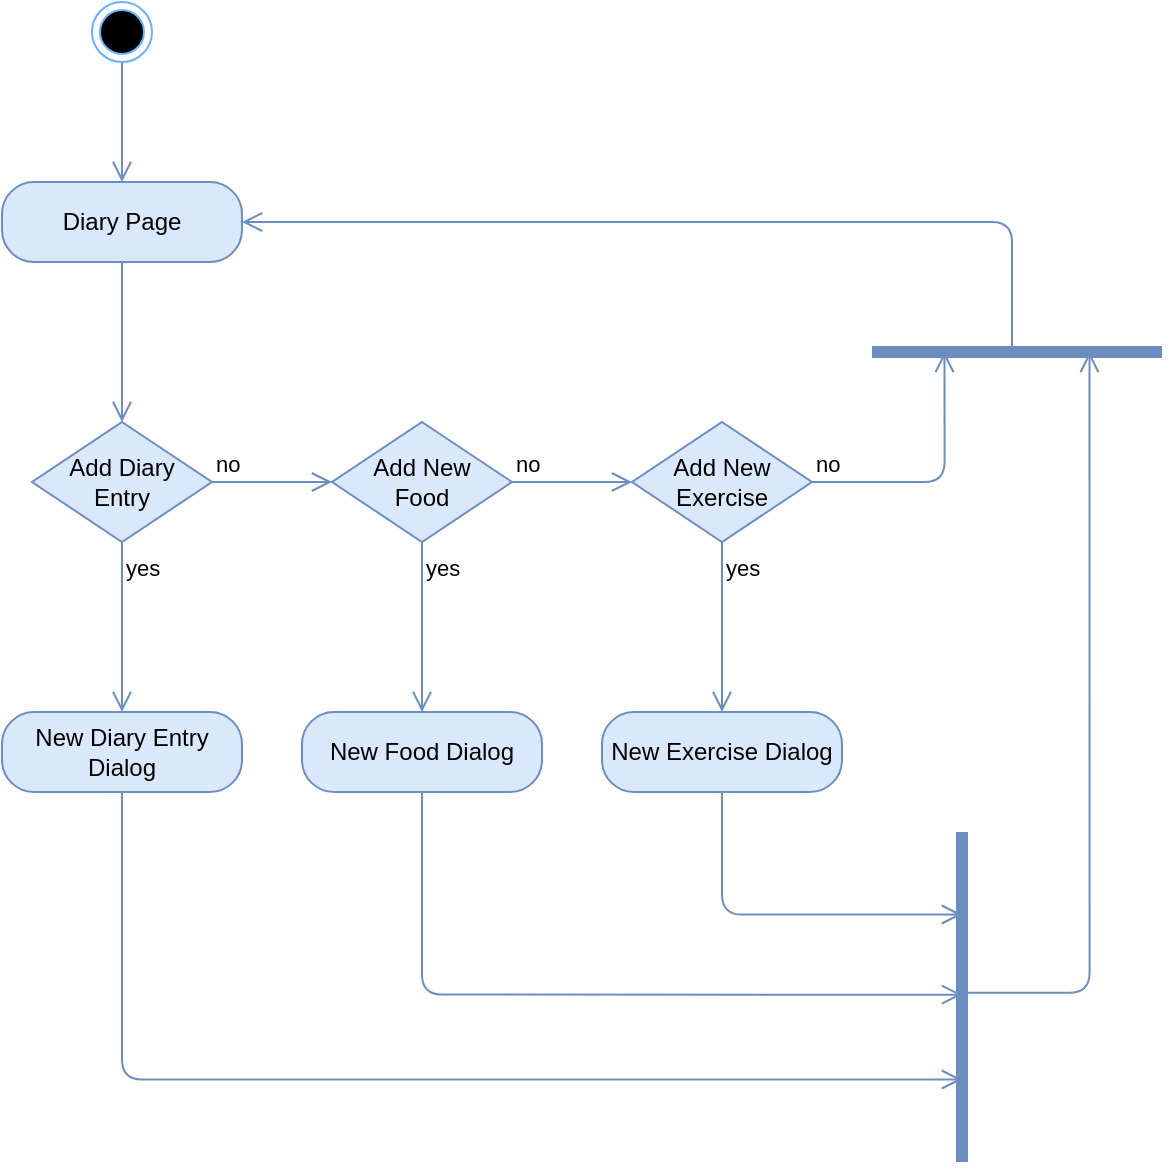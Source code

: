 <?xml version="1.0" encoding="UTF-8"?>
<mxfile version="13.7.7" type="google"><diagram id="laUKiUApL77vKCDuRo0t" name="Page-1"><mxGraphModel dx="1114" dy="1074" grid="1" gridSize="10" guides="1" tooltips="1" connect="1" arrows="1" fold="1" page="1" pageScale="1" pageWidth="1100" pageHeight="850" math="0" shadow="0"><root><mxCell id="0"/><mxCell id="1" parent="0"/><mxCell id="6X-jDq2oezFIJ_fnjUhR-8" style="edgeStyle=orthogonalEdgeStyle;orthogonalLoop=1;jettySize=auto;html=1;endArrow=open;endSize=8;strokeColor=#6c8ebf;fillColor=#dae8fc;" edge="1" parent="1" source="6X-jDq2oezFIJ_fnjUhR-1" target="6X-jDq2oezFIJ_fnjUhR-6"><mxGeometry relative="1" as="geometry"/></mxCell><mxCell id="6X-jDq2oezFIJ_fnjUhR-1" value="" style="ellipse;html=1;shape=endState;fillColor=#000000;strokeColor=#66B2FF;" vertex="1" parent="1"><mxGeometry x="70" y="70" width="30" height="30" as="geometry"/></mxCell><mxCell id="6X-jDq2oezFIJ_fnjUhR-6" value="Diary Page" style="rounded=1;whiteSpace=wrap;html=1;arcSize=40;fillColor=#dae8fc;strokeColor=#6c8ebf;" vertex="1" parent="1"><mxGeometry x="25" y="160" width="120" height="40" as="geometry"/></mxCell><mxCell id="6X-jDq2oezFIJ_fnjUhR-7" value="" style="edgeStyle=orthogonalEdgeStyle;html=1;verticalAlign=bottom;endArrow=open;endSize=8;strokeColor=#6c8ebf;entryX=0.5;entryY=0;entryDx=0;entryDy=0;fillColor=#dae8fc;" edge="1" source="6X-jDq2oezFIJ_fnjUhR-6" parent="1" target="6X-jDq2oezFIJ_fnjUhR-14"><mxGeometry relative="1" as="geometry"><mxPoint x="85" y="320" as="targetPoint"/></mxGeometry></mxCell><mxCell id="6X-jDq2oezFIJ_fnjUhR-14" value="Add Diary&lt;br&gt;Entry" style="rhombus;whiteSpace=wrap;html=1;fillColor=#dae8fc;strokeColor=#6c8ebf;" vertex="1" parent="1"><mxGeometry x="40" y="280" width="90" height="60" as="geometry"/></mxCell><mxCell id="6X-jDq2oezFIJ_fnjUhR-15" value="no" style="edgeStyle=orthogonalEdgeStyle;html=1;align=left;verticalAlign=bottom;endArrow=open;endSize=8;strokeColor=#6c8ebf;entryX=0;entryY=0.5;entryDx=0;entryDy=0;fillColor=#dae8fc;" edge="1" source="6X-jDq2oezFIJ_fnjUhR-14" parent="1" target="6X-jDq2oezFIJ_fnjUhR-18"><mxGeometry x="-1" relative="1" as="geometry"><mxPoint x="220" y="390" as="targetPoint"/></mxGeometry></mxCell><mxCell id="6X-jDq2oezFIJ_fnjUhR-16" value="yes" style="edgeStyle=orthogonalEdgeStyle;html=1;align=left;verticalAlign=top;endArrow=open;endSize=8;strokeColor=#6c8ebf;fillColor=#dae8fc;entryX=0.5;entryY=0;entryDx=0;entryDy=0;" edge="1" source="6X-jDq2oezFIJ_fnjUhR-14" parent="1" target="6X-jDq2oezFIJ_fnjUhR-27"><mxGeometry x="-1" relative="1" as="geometry"><mxPoint x="85" y="470" as="targetPoint"/></mxGeometry></mxCell><mxCell id="6X-jDq2oezFIJ_fnjUhR-18" value="Add New&lt;br&gt;Food" style="rhombus;whiteSpace=wrap;html=1;fillColor=#dae8fc;strokeColor=#6c8ebf;" vertex="1" parent="1"><mxGeometry x="190" y="280" width="90" height="60" as="geometry"/></mxCell><mxCell id="6X-jDq2oezFIJ_fnjUhR-19" value="no" style="edgeStyle=orthogonalEdgeStyle;html=1;align=left;verticalAlign=bottom;endArrow=open;endSize=8;strokeColor=#6c8ebf;entryX=0;entryY=0.5;entryDx=0;entryDy=0;fillColor=#dae8fc;" edge="1" source="6X-jDq2oezFIJ_fnjUhR-18" parent="1" target="6X-jDq2oezFIJ_fnjUhR-21"><mxGeometry x="-1" relative="1" as="geometry"><mxPoint x="320" y="360" as="targetPoint"/></mxGeometry></mxCell><mxCell id="6X-jDq2oezFIJ_fnjUhR-20" value="yes" style="edgeStyle=orthogonalEdgeStyle;html=1;align=left;verticalAlign=top;endArrow=open;endSize=8;strokeColor=#6c8ebf;fillColor=#dae8fc;entryX=0.5;entryY=0;entryDx=0;entryDy=0;" edge="1" source="6X-jDq2oezFIJ_fnjUhR-18" parent="1" target="6X-jDq2oezFIJ_fnjUhR-26"><mxGeometry x="-1" relative="1" as="geometry"><mxPoint x="235" y="470" as="targetPoint"/></mxGeometry></mxCell><mxCell id="6X-jDq2oezFIJ_fnjUhR-21" value="Add New&lt;br&gt;Exercise" style="rhombus;whiteSpace=wrap;html=1;fillColor=#dae8fc;strokeColor=#6c8ebf;" vertex="1" parent="1"><mxGeometry x="340" y="280" width="90" height="60" as="geometry"/></mxCell><mxCell id="6X-jDq2oezFIJ_fnjUhR-22" value="no" style="edgeStyle=orthogonalEdgeStyle;html=1;align=left;verticalAlign=bottom;endArrow=open;endSize=8;strokeColor=#6c8ebf;entryX=0.75;entryY=0.5;entryDx=0;entryDy=0;entryPerimeter=0;fillColor=#dae8fc;" edge="1" source="6X-jDq2oezFIJ_fnjUhR-21" parent="1" target="6X-jDq2oezFIJ_fnjUhR-24"><mxGeometry x="-1" relative="1" as="geometry"><mxPoint x="540" y="370" as="targetPoint"/><Array as="points"><mxPoint x="496" y="310"/></Array></mxGeometry></mxCell><mxCell id="6X-jDq2oezFIJ_fnjUhR-23" value="yes" style="edgeStyle=orthogonalEdgeStyle;html=1;align=left;verticalAlign=top;endArrow=open;endSize=8;strokeColor=#6c8ebf;fillColor=#dae8fc;entryX=0.5;entryY=0;entryDx=0;entryDy=0;" edge="1" source="6X-jDq2oezFIJ_fnjUhR-21" parent="1" target="6X-jDq2oezFIJ_fnjUhR-28"><mxGeometry x="-1" relative="1" as="geometry"><mxPoint x="385" y="470" as="targetPoint"/></mxGeometry></mxCell><mxCell id="6X-jDq2oezFIJ_fnjUhR-24" value="" style="shape=line;html=1;strokeWidth=6;strokeColor=#6c8ebf;fillColor=#dae8fc;rotation=-180;" vertex="1" parent="1"><mxGeometry x="460" y="240" width="145" height="10" as="geometry"/></mxCell><mxCell id="6X-jDq2oezFIJ_fnjUhR-25" value="" style="edgeStyle=orthogonalEdgeStyle;html=1;verticalAlign=bottom;endArrow=open;endSize=8;strokeColor=#6c8ebf;entryX=1;entryY=0.5;entryDx=0;entryDy=0;fillColor=#dae8fc;" edge="1" parent="1" target="6X-jDq2oezFIJ_fnjUhR-6"><mxGeometry relative="1" as="geometry"><mxPoint x="150" y="230" as="targetPoint"/><mxPoint x="530" y="245" as="sourcePoint"/><Array as="points"><mxPoint x="530" y="180"/></Array></mxGeometry></mxCell><mxCell id="6X-jDq2oezFIJ_fnjUhR-34" style="edgeStyle=orthogonalEdgeStyle;rounded=1;orthogonalLoop=1;jettySize=auto;html=1;entryX=0.507;entryY=0.5;entryDx=0;entryDy=0;entryPerimeter=0;endArrow=open;endSize=8;strokeColor=#6c8ebf;fillColor=#dae8fc;" edge="1" parent="1" source="6X-jDq2oezFIJ_fnjUhR-26" target="6X-jDq2oezFIJ_fnjUhR-30"><mxGeometry relative="1" as="geometry"><Array as="points"><mxPoint x="235" y="566"/></Array></mxGeometry></mxCell><mxCell id="6X-jDq2oezFIJ_fnjUhR-26" value="New Food Dialog" style="rounded=1;whiteSpace=wrap;html=1;arcSize=40;fillColor=#dae8fc;strokeColor=#6c8ebf;" vertex="1" parent="1"><mxGeometry x="175" y="425" width="120" height="40" as="geometry"/></mxCell><mxCell id="6X-jDq2oezFIJ_fnjUhR-33" style="edgeStyle=orthogonalEdgeStyle;rounded=1;orthogonalLoop=1;jettySize=auto;html=1;entryX=0.25;entryY=0.5;entryDx=0;entryDy=0;entryPerimeter=0;endArrow=open;endSize=8;strokeColor=#6c8ebf;fillColor=#dae8fc;" edge="1" parent="1" source="6X-jDq2oezFIJ_fnjUhR-27" target="6X-jDq2oezFIJ_fnjUhR-30"><mxGeometry relative="1" as="geometry"><Array as="points"><mxPoint x="85" y="609"/></Array></mxGeometry></mxCell><mxCell id="6X-jDq2oezFIJ_fnjUhR-27" value="New Diary Entry Dialog" style="rounded=1;whiteSpace=wrap;html=1;arcSize=40;fillColor=#dae8fc;strokeColor=#6c8ebf;" vertex="1" parent="1"><mxGeometry x="25" y="425" width="120" height="40" as="geometry"/></mxCell><mxCell id="6X-jDq2oezFIJ_fnjUhR-35" style="edgeStyle=orthogonalEdgeStyle;rounded=1;orthogonalLoop=1;jettySize=auto;html=1;entryX=0.75;entryY=0.5;entryDx=0;entryDy=0;entryPerimeter=0;endArrow=open;endSize=8;strokeColor=#6c8ebf;fillColor=#dae8fc;" edge="1" parent="1" source="6X-jDq2oezFIJ_fnjUhR-28" target="6X-jDq2oezFIJ_fnjUhR-30"><mxGeometry relative="1" as="geometry"><Array as="points"><mxPoint x="385" y="526"/></Array></mxGeometry></mxCell><mxCell id="6X-jDq2oezFIJ_fnjUhR-28" value="New Exercise Dialog" style="rounded=1;whiteSpace=wrap;html=1;arcSize=40;fillColor=#dae8fc;strokeColor=#6c8ebf;" vertex="1" parent="1"><mxGeometry x="325" y="425" width="120" height="40" as="geometry"/></mxCell><mxCell id="6X-jDq2oezFIJ_fnjUhR-30" value="" style="shape=line;html=1;strokeWidth=6;strokeColor=#6c8ebf;fillColor=#dae8fc;rotation=-90;" vertex="1" parent="1"><mxGeometry x="422.5" y="562.5" width="165" height="10" as="geometry"/></mxCell><mxCell id="6X-jDq2oezFIJ_fnjUhR-31" value="" style="edgeStyle=orthogonalEdgeStyle;html=1;verticalAlign=bottom;endArrow=open;endSize=8;strokeColor=#6c8ebf;entryX=0.25;entryY=0.5;entryDx=0;entryDy=0;entryPerimeter=0;fillColor=#dae8fc;rounded=1;exitX=0.513;exitY=0.5;exitDx=0;exitDy=0;exitPerimeter=0;" edge="1" source="6X-jDq2oezFIJ_fnjUhR-30" parent="1" target="6X-jDq2oezFIJ_fnjUhR-24"><mxGeometry relative="1" as="geometry"><mxPoint x="690" y="560" as="targetPoint"/><mxPoint x="533" y="566" as="sourcePoint"/><Array as="points"><mxPoint x="569" y="565"/></Array></mxGeometry></mxCell></root></mxGraphModel></diagram></mxfile>